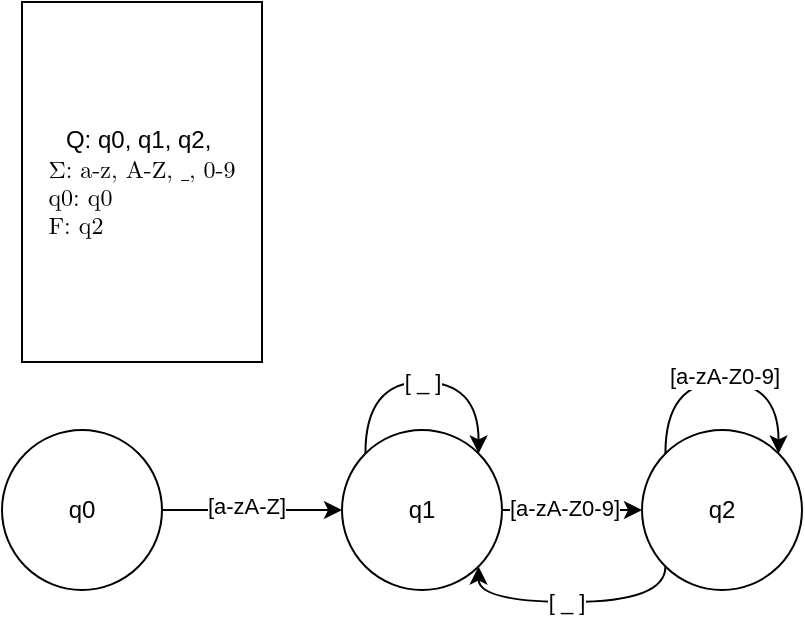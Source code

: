 <mxfile version="28.2.7">
  <diagram name="Seite-1" id="_6FGWkeg0Ag42TbXdGL1">
    <mxGraphModel dx="938" dy="640" grid="1" gridSize="10" guides="1" tooltips="1" connect="1" arrows="1" fold="1" page="1" pageScale="1" pageWidth="1169" pageHeight="827" math="0" shadow="0">
      <root>
        <mxCell id="0" />
        <mxCell id="1" parent="0" />
        <mxCell id="9fm-aELTyfbXDFip2y-C-5" style="edgeStyle=orthogonalEdgeStyle;rounded=0;orthogonalLoop=1;jettySize=auto;html=1;entryX=0;entryY=0.5;entryDx=0;entryDy=0;" parent="1" source="9fm-aELTyfbXDFip2y-C-1" target="9fm-aELTyfbXDFip2y-C-2" edge="1">
          <mxGeometry relative="1" as="geometry" />
        </mxCell>
        <mxCell id="9fm-aELTyfbXDFip2y-C-7" value="[a-zA-Z]" style="edgeLabel;html=1;align=center;verticalAlign=middle;resizable=0;points=[];" parent="9fm-aELTyfbXDFip2y-C-5" vertex="1" connectable="0">
          <mxGeometry x="-0.067" y="2" relative="1" as="geometry">
            <mxPoint as="offset" />
          </mxGeometry>
        </mxCell>
        <mxCell id="9fm-aELTyfbXDFip2y-C-1" value="q0" style="ellipse;whiteSpace=wrap;html=1;aspect=fixed;" parent="1" vertex="1">
          <mxGeometry x="310" y="374" width="80" height="80" as="geometry" />
        </mxCell>
        <mxCell id="ho-6OTN5xWVTFPBHTcRi-15" style="edgeStyle=orthogonalEdgeStyle;rounded=0;orthogonalLoop=1;jettySize=auto;html=1;entryX=0;entryY=0.5;entryDx=0;entryDy=0;" parent="1" source="9fm-aELTyfbXDFip2y-C-2" target="ho-6OTN5xWVTFPBHTcRi-14" edge="1">
          <mxGeometry relative="1" as="geometry" />
        </mxCell>
        <mxCell id="ho-6OTN5xWVTFPBHTcRi-22" value="[a-zA-Z0-9]" style="edgeLabel;html=1;align=center;verticalAlign=middle;resizable=0;points=[];" parent="ho-6OTN5xWVTFPBHTcRi-15" vertex="1" connectable="0">
          <mxGeometry x="-0.111" y="1" relative="1" as="geometry">
            <mxPoint as="offset" />
          </mxGeometry>
        </mxCell>
        <mxCell id="9fm-aELTyfbXDFip2y-C-2" value="q1" style="ellipse;whiteSpace=wrap;html=1;aspect=fixed;" parent="1" vertex="1">
          <mxGeometry x="480" y="374" width="80" height="80" as="geometry" />
        </mxCell>
        <mxCell id="ho-6OTN5xWVTFPBHTcRi-6" value="Q: q0, q1, q2,&amp;nbsp;&lt;div&gt;&lt;math style=&quot;color: rgb(240, 246, 252); text-align: start; background-color: rgb(13, 17, 23);&quot; xmlns=&quot;http://www.w3.org/1998/Math/MathML&quot;&gt;&lt;mi mathvariant=&quot;normal&quot;&gt;&lt;span style=&quot;background-color: light-dark(rgb(255, 255, 255), rgb(220, 223, 229));&quot;&gt;&lt;font style=&quot;color: rgb(0, 0, 0);&quot;&gt;Σ: a-z, A-Z, _, 0-9&lt;/font&gt;&lt;/span&gt;&lt;span style=&quot;background-color: light-dark(rgb(255, 255, 255), rgb(220, 223, 229));&quot;&gt;&lt;font style=&quot;color: rgb(0, 0, 0);&quot;&gt;q0: q0&lt;/font&gt;&lt;/span&gt;&lt;span style=&quot;background-color: light-dark(rgb(255, 255, 255), rgb(220, 223, 229));&quot;&gt;&lt;font style=&quot;color: rgb(0, 0, 0);&quot;&gt;F: q2&lt;/font&gt;&lt;/span&gt;&lt;/mi&gt;&lt;/math&gt;&lt;/div&gt;" style="rounded=0;whiteSpace=wrap;html=1;" parent="1" vertex="1">
          <mxGeometry x="320" y="160" width="120" height="180" as="geometry" />
        </mxCell>
        <mxCell id="ho-6OTN5xWVTFPBHTcRi-32" style="edgeStyle=orthogonalEdgeStyle;rounded=0;orthogonalLoop=1;jettySize=auto;html=1;exitX=0;exitY=1;exitDx=0;exitDy=0;entryX=1;entryY=1;entryDx=0;entryDy=0;curved=1;" parent="1" source="ho-6OTN5xWVTFPBHTcRi-14" target="9fm-aELTyfbXDFip2y-C-2" edge="1">
          <mxGeometry relative="1" as="geometry">
            <Array as="points">
              <mxPoint x="642" y="460" />
              <mxPoint x="548" y="460" />
            </Array>
          </mxGeometry>
        </mxCell>
        <mxCell id="ho-6OTN5xWVTFPBHTcRi-33" value="[ _ ]" style="edgeLabel;html=1;align=center;verticalAlign=middle;resizable=0;points=[];" parent="ho-6OTN5xWVTFPBHTcRi-32" vertex="1" connectable="0">
          <mxGeometry x="0.056" relative="1" as="geometry">
            <mxPoint as="offset" />
          </mxGeometry>
        </mxCell>
        <mxCell id="ho-6OTN5xWVTFPBHTcRi-14" value="q2" style="ellipse;whiteSpace=wrap;html=1;aspect=fixed;" parent="1" vertex="1">
          <mxGeometry x="630" y="374" width="80" height="80" as="geometry" />
        </mxCell>
        <mxCell id="ho-6OTN5xWVTFPBHTcRi-23" style="edgeStyle=orthogonalEdgeStyle;rounded=0;orthogonalLoop=1;jettySize=auto;html=1;exitX=0;exitY=0;exitDx=0;exitDy=0;entryX=1;entryY=0;entryDx=0;entryDy=0;curved=1;" parent="1" source="ho-6OTN5xWVTFPBHTcRi-14" target="ho-6OTN5xWVTFPBHTcRi-14" edge="1">
          <mxGeometry relative="1" as="geometry">
            <Array as="points">
              <mxPoint x="642" y="350" />
              <mxPoint x="698" y="350" />
            </Array>
          </mxGeometry>
        </mxCell>
        <mxCell id="ho-6OTN5xWVTFPBHTcRi-24" value="[a-zA-Z0-9]" style="edgeLabel;html=1;align=center;verticalAlign=middle;resizable=0;points=[];" parent="ho-6OTN5xWVTFPBHTcRi-23" vertex="1" connectable="0">
          <mxGeometry x="0.018" y="3" relative="1" as="geometry">
            <mxPoint as="offset" />
          </mxGeometry>
        </mxCell>
        <mxCell id="ho-6OTN5xWVTFPBHTcRi-30" style="edgeStyle=orthogonalEdgeStyle;rounded=0;orthogonalLoop=1;jettySize=auto;html=1;exitX=1;exitY=0;exitDx=0;exitDy=0;entryX=0;entryY=0;entryDx=0;entryDy=0;curved=1;startArrow=classic;startFill=1;endArrow=none;endFill=0;" parent="1" source="9fm-aELTyfbXDFip2y-C-2" target="9fm-aELTyfbXDFip2y-C-2" edge="1">
          <mxGeometry relative="1" as="geometry">
            <Array as="points">
              <mxPoint x="548" y="350" />
              <mxPoint x="492" y="350" />
            </Array>
          </mxGeometry>
        </mxCell>
        <mxCell id="ho-6OTN5xWVTFPBHTcRi-31" value="[ _ ]" style="edgeLabel;html=1;align=center;verticalAlign=middle;resizable=0;points=[];" parent="ho-6OTN5xWVTFPBHTcRi-30" vertex="1" connectable="0">
          <mxGeometry x="-0.001" relative="1" as="geometry">
            <mxPoint as="offset" />
          </mxGeometry>
        </mxCell>
      </root>
    </mxGraphModel>
  </diagram>
</mxfile>
